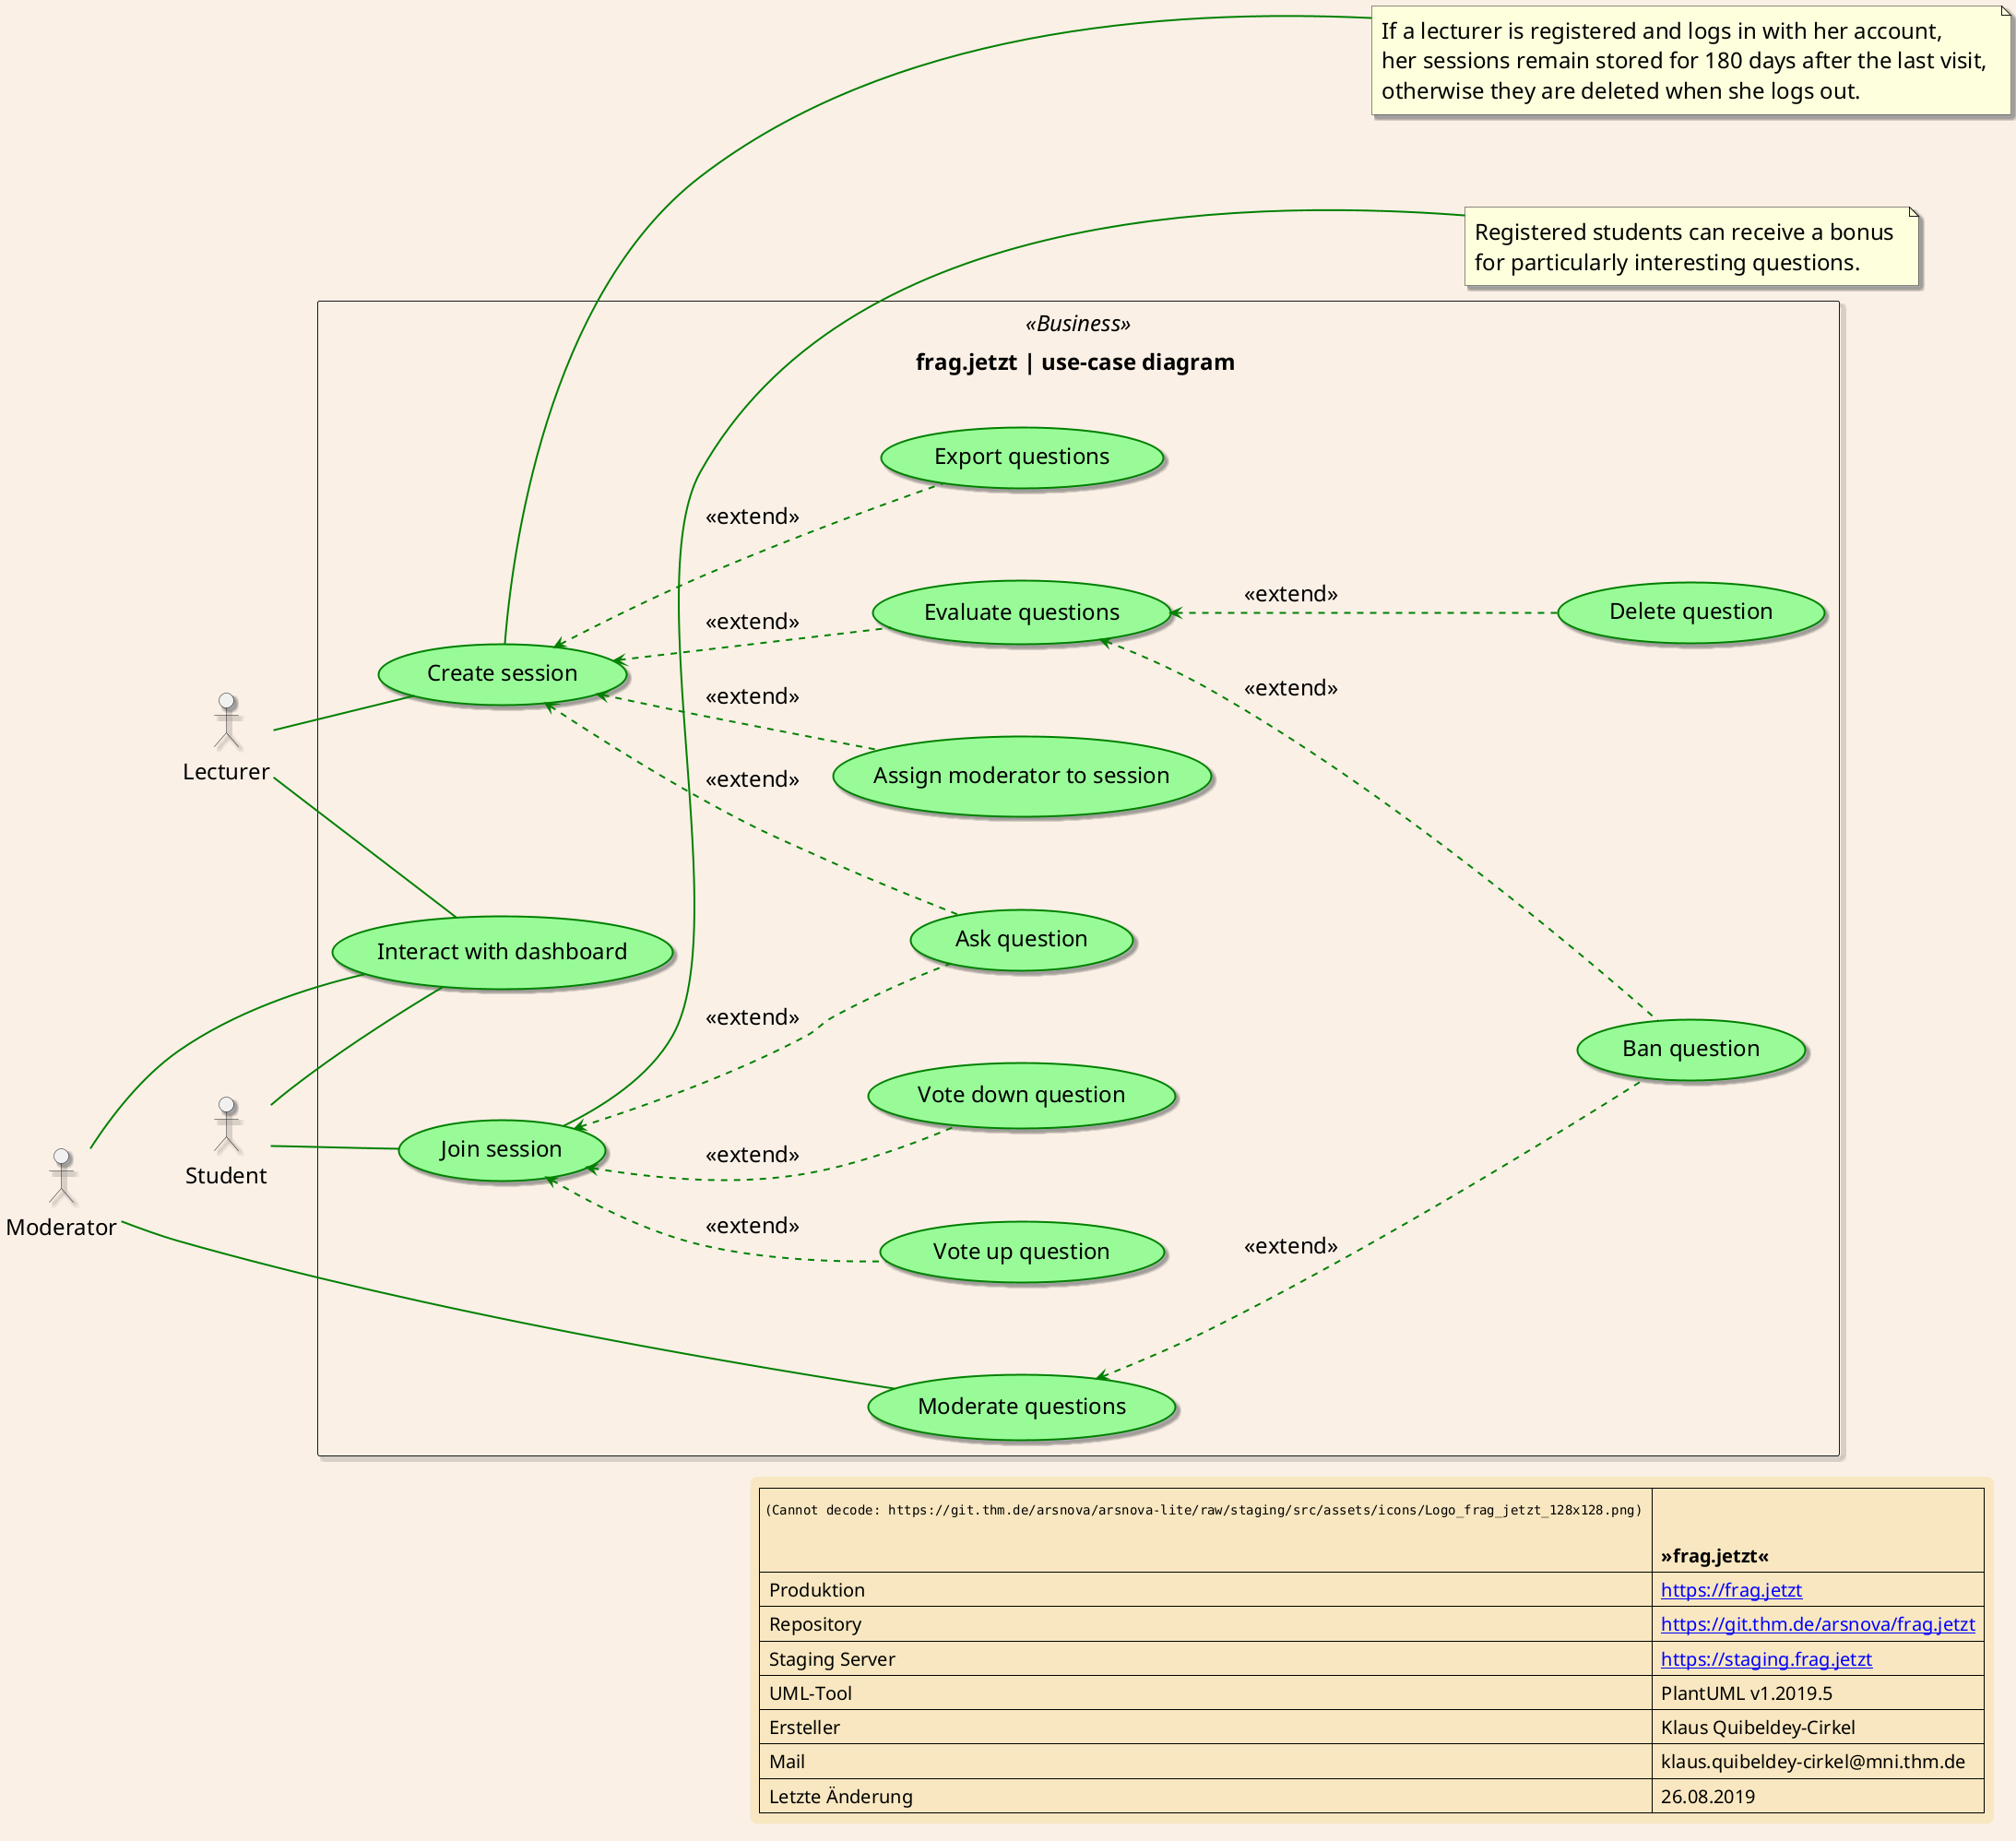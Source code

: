 @startuml

scale 1.0

left to right direction

skinparam backgroundColor Linen
skinparam LegendBackgroundColor Strategy
skinparam LegendBorderThickness 0
skinparam LegendFontSize 20
skinparam Padding 5
skinparam defaultFontSize 24
skinparam Nodesep 100
skinparam ArrowThickness 2
skinparam shadowing true

skinparam usecase {
    BackgroundColor PaleGreen
    BorderColor Green
    BackgroundColor<<USP>> Pink
    BorderColor<<USP>> HotPink
    BorderThickness 2
    ArrowThickness 2
    ArrowColor Green
    ActorBorderColor Green
}

actor Lecturer
actor Student
actor Moderator

note "If a lecturer is registered and logs in with her account, \nher sessions remain stored for 180 days after the last visit, \notherwise they are deleted when she logs out." as NoteForCreateSession
note "Registered students can receive a bonus \nfor particularly interesting questions." as NoteForJoinSession

rectangle "frag.jetzt | use-case diagram \n" << Business >> {

    (Join session) --- NoteForJoinSession
    (Create session) --- NoteForCreateSession

    Lecturer -- (Create session)
    (Evaluate questions) <.. (Delete question) : << extend >>
    Student-- (Join session)
    Moderator ---- (Moderate questions)
    (Create session) <.. (Export questions) : << extend >>
    (Create session) <.. (Assign moderator to session) : << extend >>
    (Create session) <.. (Ask question) : << extend >>
    (Create session) <.. (Evaluate questions) : << extend >>
    (Moderate questions) <.. (Ban question) : << extend >>
    (Evaluate questions) <.. (Ban question) : << extend >>
    (Join session) <.. (Ask question) : << extend >>
    (Join session) <.. (Vote up question) : << extend >>
    (Join session) <.. (Vote down question) : << extend >>
    Lecturer - (Interact with dashboard)
    Moderator - (Interact with dashboard)
    Student - (Interact with dashboard)
}

legend right
  |<img:https://git.thm.de/arsnova/arsnova-lite/raw/staging/src/assets/icons/Logo_frag_jetzt_128x128.png> |= \n\n »frag.jetzt« |
  | Produktion | [[https://frag.jetzt]] |
  | Repository | [[https://git.thm.de/arsnova/frag.jetzt]] |
  | Staging Server | [[https://staging.frag.jetzt]] |
  | UML-Tool| PlantUML v1.2019.5|
  | Ersteller| Klaus Quibeldey-Cirkel|
  | Mail| klaus.quibeldey-cirkel@mni.thm.de |
  | Letzte Änderung| 26.08.2019 |
end legend

@enduml

